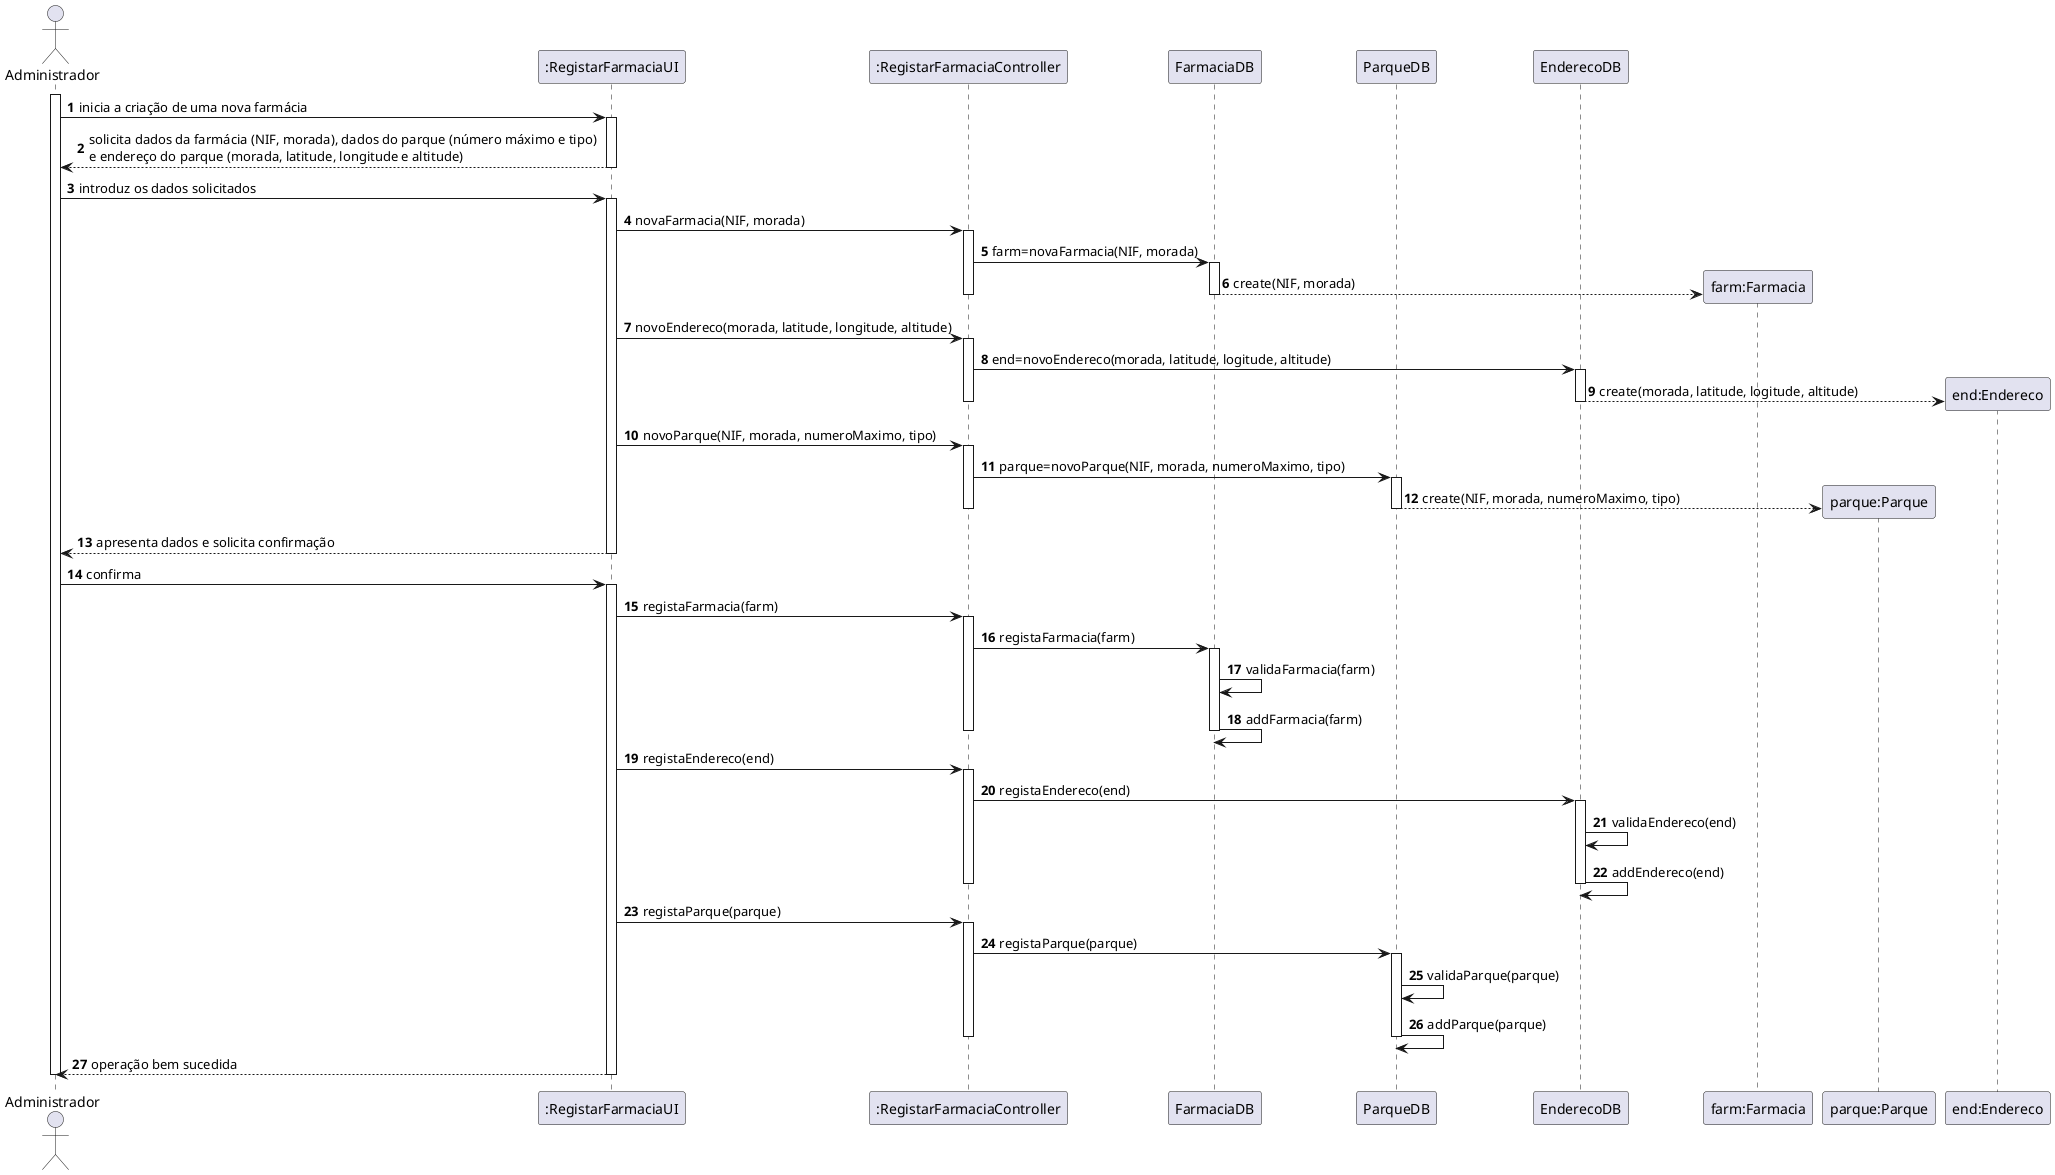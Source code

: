 @startuml
autonumber
actor "Administrador" as ADM

participant ":RegistarFarmaciaUI" as UI
participant ":RegistarFarmaciaController" as CTRL
participant "FarmaciaDB" as DB
participant "ParqueDB" as PDB
participant "EnderecoDB" as EDB
participant "farm:Farmacia" as FARMACIA
participant "parque:Parque" as PQ
participant "end:Endereco" as END

activate ADM
ADM -> UI : inicia a criação de uma nova farmácia
activate UI
UI --> ADM : solicita dados da farmácia (NIF, morada), dados do parque (número máximo e tipo) \ne endereço do parque (morada, latitude, longitude e altitude)
deactivate UI

ADM -> UI : introduz os dados solicitados
activate UI
UI -> CTRL : novaFarmacia(NIF, morada)
activate CTRL

CTRL -> DB: farm=novaFarmacia(NIF, morada)
activate DB
DB --> FARMACIA ** : create(NIF, morada)
deactivate DB
deactivate CTRL

UI -> CTRL : novoEndereco(morada, latitude, longitude, altitude)
activate CTRL
CTRL -> EDB: end=novoEndereco(morada, latitude, logitude, altitude)
activate EDB
EDB --> END ** : create(morada, latitude, logitude, altitude)
deactivate EDB
deactivate CTRL

UI -> CTRL : novoParque(NIF, morada, numeroMaximo, tipo)
activate CTRL
CTRL -> PDB: parque=novoParque(NIF, morada, numeroMaximo, tipo)
activate PDB
PDB --> PQ ** : create(NIF, morada, numeroMaximo, tipo)
deactivate PDB

deactivate CTRL
UI --> ADM : apresenta dados e solicita confirmação
deactivate UI

ADM -> UI : confirma
activate UI

UI -> CTRL: registaFarmacia(farm)
activate CTRL
CTRL ->DB: registaFarmacia(farm)
activate DB
DB -> DB: validaFarmacia(farm)
DB -> DB: addFarmacia(farm)

deactivate DB
deactivate CTRL

UI -> CTRL: registaEndereco(end)
activate CTRL
CTRL ->EDB: registaEndereco(end)
activate EDB
EDB -> EDB: validaEndereco(end)
EDB -> EDB: addEndereco(end)

deactivate EDB
deactivate CTRL

UI -> CTRL: registaParque(parque)
activate CTRL
CTRL ->PDB: registaParque(parque)
activate PDB
PDB -> PDB: validaParque(parque)
PDB -> PDB: addParque(parque)

deactivate PDB
deactivate CTRL

UI --> ADM : operação bem sucedida
deactivate UI

deactivate ADM

@enduml
